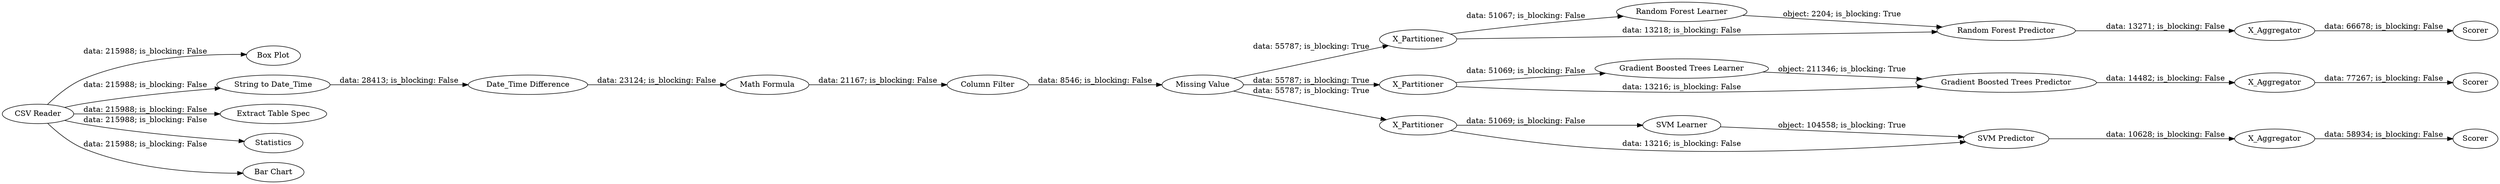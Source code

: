 digraph {
	"-4857646850251316633_3" [label="Missing Value"]
	"-4857646850251316633_20" [label="SVM Learner"]
	"-4857646850251316633_21" [label="SVM Predictor"]
	"-4857646850251316633_31" [label="Box Plot"]
	"-4857646850251316633_34" [label=X_Aggregator]
	"-4857646850251316633_28" [label="Column Filter"]
	"-4857646850251316633_33" [label=X_Partitioner]
	"-4857646850251316633_38" [label=X_Aggregator]
	"-4857646850251316633_16" [label=Scorer]
	"-4857646850251316633_37" [label=X_Aggregator]
	"-4857646850251316633_35" [label=X_Partitioner]
	"-4857646850251316633_25" [label="String to Date_Time"]
	"-4857646850251316633_36" [label=X_Partitioner]
	"-4857646850251316633_27" [label="Math Formula"]
	"-4857646850251316633_30" [label="Extract Table Spec"]
	"-4857646850251316633_29" [label=Statistics]
	"-4857646850251316633_14" [label="Random Forest Learner"]
	"-4857646850251316633_32" [label="Bar Chart"]
	"-4857646850251316633_15" [label="Random Forest Predictor"]
	"-4857646850251316633_22" [label=Scorer]
	"-4857646850251316633_1" [label="CSV Reader"]
	"-4857646850251316633_19" [label=Scorer]
	"-4857646850251316633_26" [label="Date_Time Difference"]
	"-4857646850251316633_17" [label="Gradient Boosted Trees Learner"]
	"-4857646850251316633_18" [label="Gradient Boosted Trees Predictor"]
	"-4857646850251316633_1" -> "-4857646850251316633_32" [label="data: 215988; is_blocking: False"]
	"-4857646850251316633_1" -> "-4857646850251316633_31" [label="data: 215988; is_blocking: False"]
	"-4857646850251316633_33" -> "-4857646850251316633_14" [label="data: 51067; is_blocking: False"]
	"-4857646850251316633_1" -> "-4857646850251316633_29" [label="data: 215988; is_blocking: False"]
	"-4857646850251316633_1" -> "-4857646850251316633_30" [label="data: 215988; is_blocking: False"]
	"-4857646850251316633_27" -> "-4857646850251316633_28" [label="data: 21167; is_blocking: False"]
	"-4857646850251316633_36" -> "-4857646850251316633_21" [label="data: 13216; is_blocking: False"]
	"-4857646850251316633_35" -> "-4857646850251316633_17" [label="data: 51069; is_blocking: False"]
	"-4857646850251316633_17" -> "-4857646850251316633_18" [label="object: 211346; is_blocking: True"]
	"-4857646850251316633_21" -> "-4857646850251316633_38" [label="data: 10628; is_blocking: False"]
	"-4857646850251316633_1" -> "-4857646850251316633_25" [label="data: 215988; is_blocking: False"]
	"-4857646850251316633_36" -> "-4857646850251316633_20" [label="data: 51069; is_blocking: False"]
	"-4857646850251316633_34" -> "-4857646850251316633_16" [label="data: 66678; is_blocking: False"]
	"-4857646850251316633_25" -> "-4857646850251316633_26" [label="data: 28413; is_blocking: False"]
	"-4857646850251316633_28" -> "-4857646850251316633_3" [label="data: 8546; is_blocking: False"]
	"-4857646850251316633_3" -> "-4857646850251316633_33" [label="data: 55787; is_blocking: True"]
	"-4857646850251316633_18" -> "-4857646850251316633_37" [label="data: 14482; is_blocking: False"]
	"-4857646850251316633_37" -> "-4857646850251316633_19" [label="data: 77267; is_blocking: False"]
	"-4857646850251316633_14" -> "-4857646850251316633_15" [label="object: 2204; is_blocking: True"]
	"-4857646850251316633_3" -> "-4857646850251316633_35" [label="data: 55787; is_blocking: True"]
	"-4857646850251316633_38" -> "-4857646850251316633_22" [label="data: 58934; is_blocking: False"]
	"-4857646850251316633_33" -> "-4857646850251316633_15" [label="data: 13218; is_blocking: False"]
	"-4857646850251316633_3" -> "-4857646850251316633_36" [label="data: 55787; is_blocking: True"]
	"-4857646850251316633_15" -> "-4857646850251316633_34" [label="data: 13271; is_blocking: False"]
	"-4857646850251316633_20" -> "-4857646850251316633_21" [label="object: 104558; is_blocking: True"]
	"-4857646850251316633_26" -> "-4857646850251316633_27" [label="data: 23124; is_blocking: False"]
	"-4857646850251316633_35" -> "-4857646850251316633_18" [label="data: 13216; is_blocking: False"]
	rankdir=LR
}
